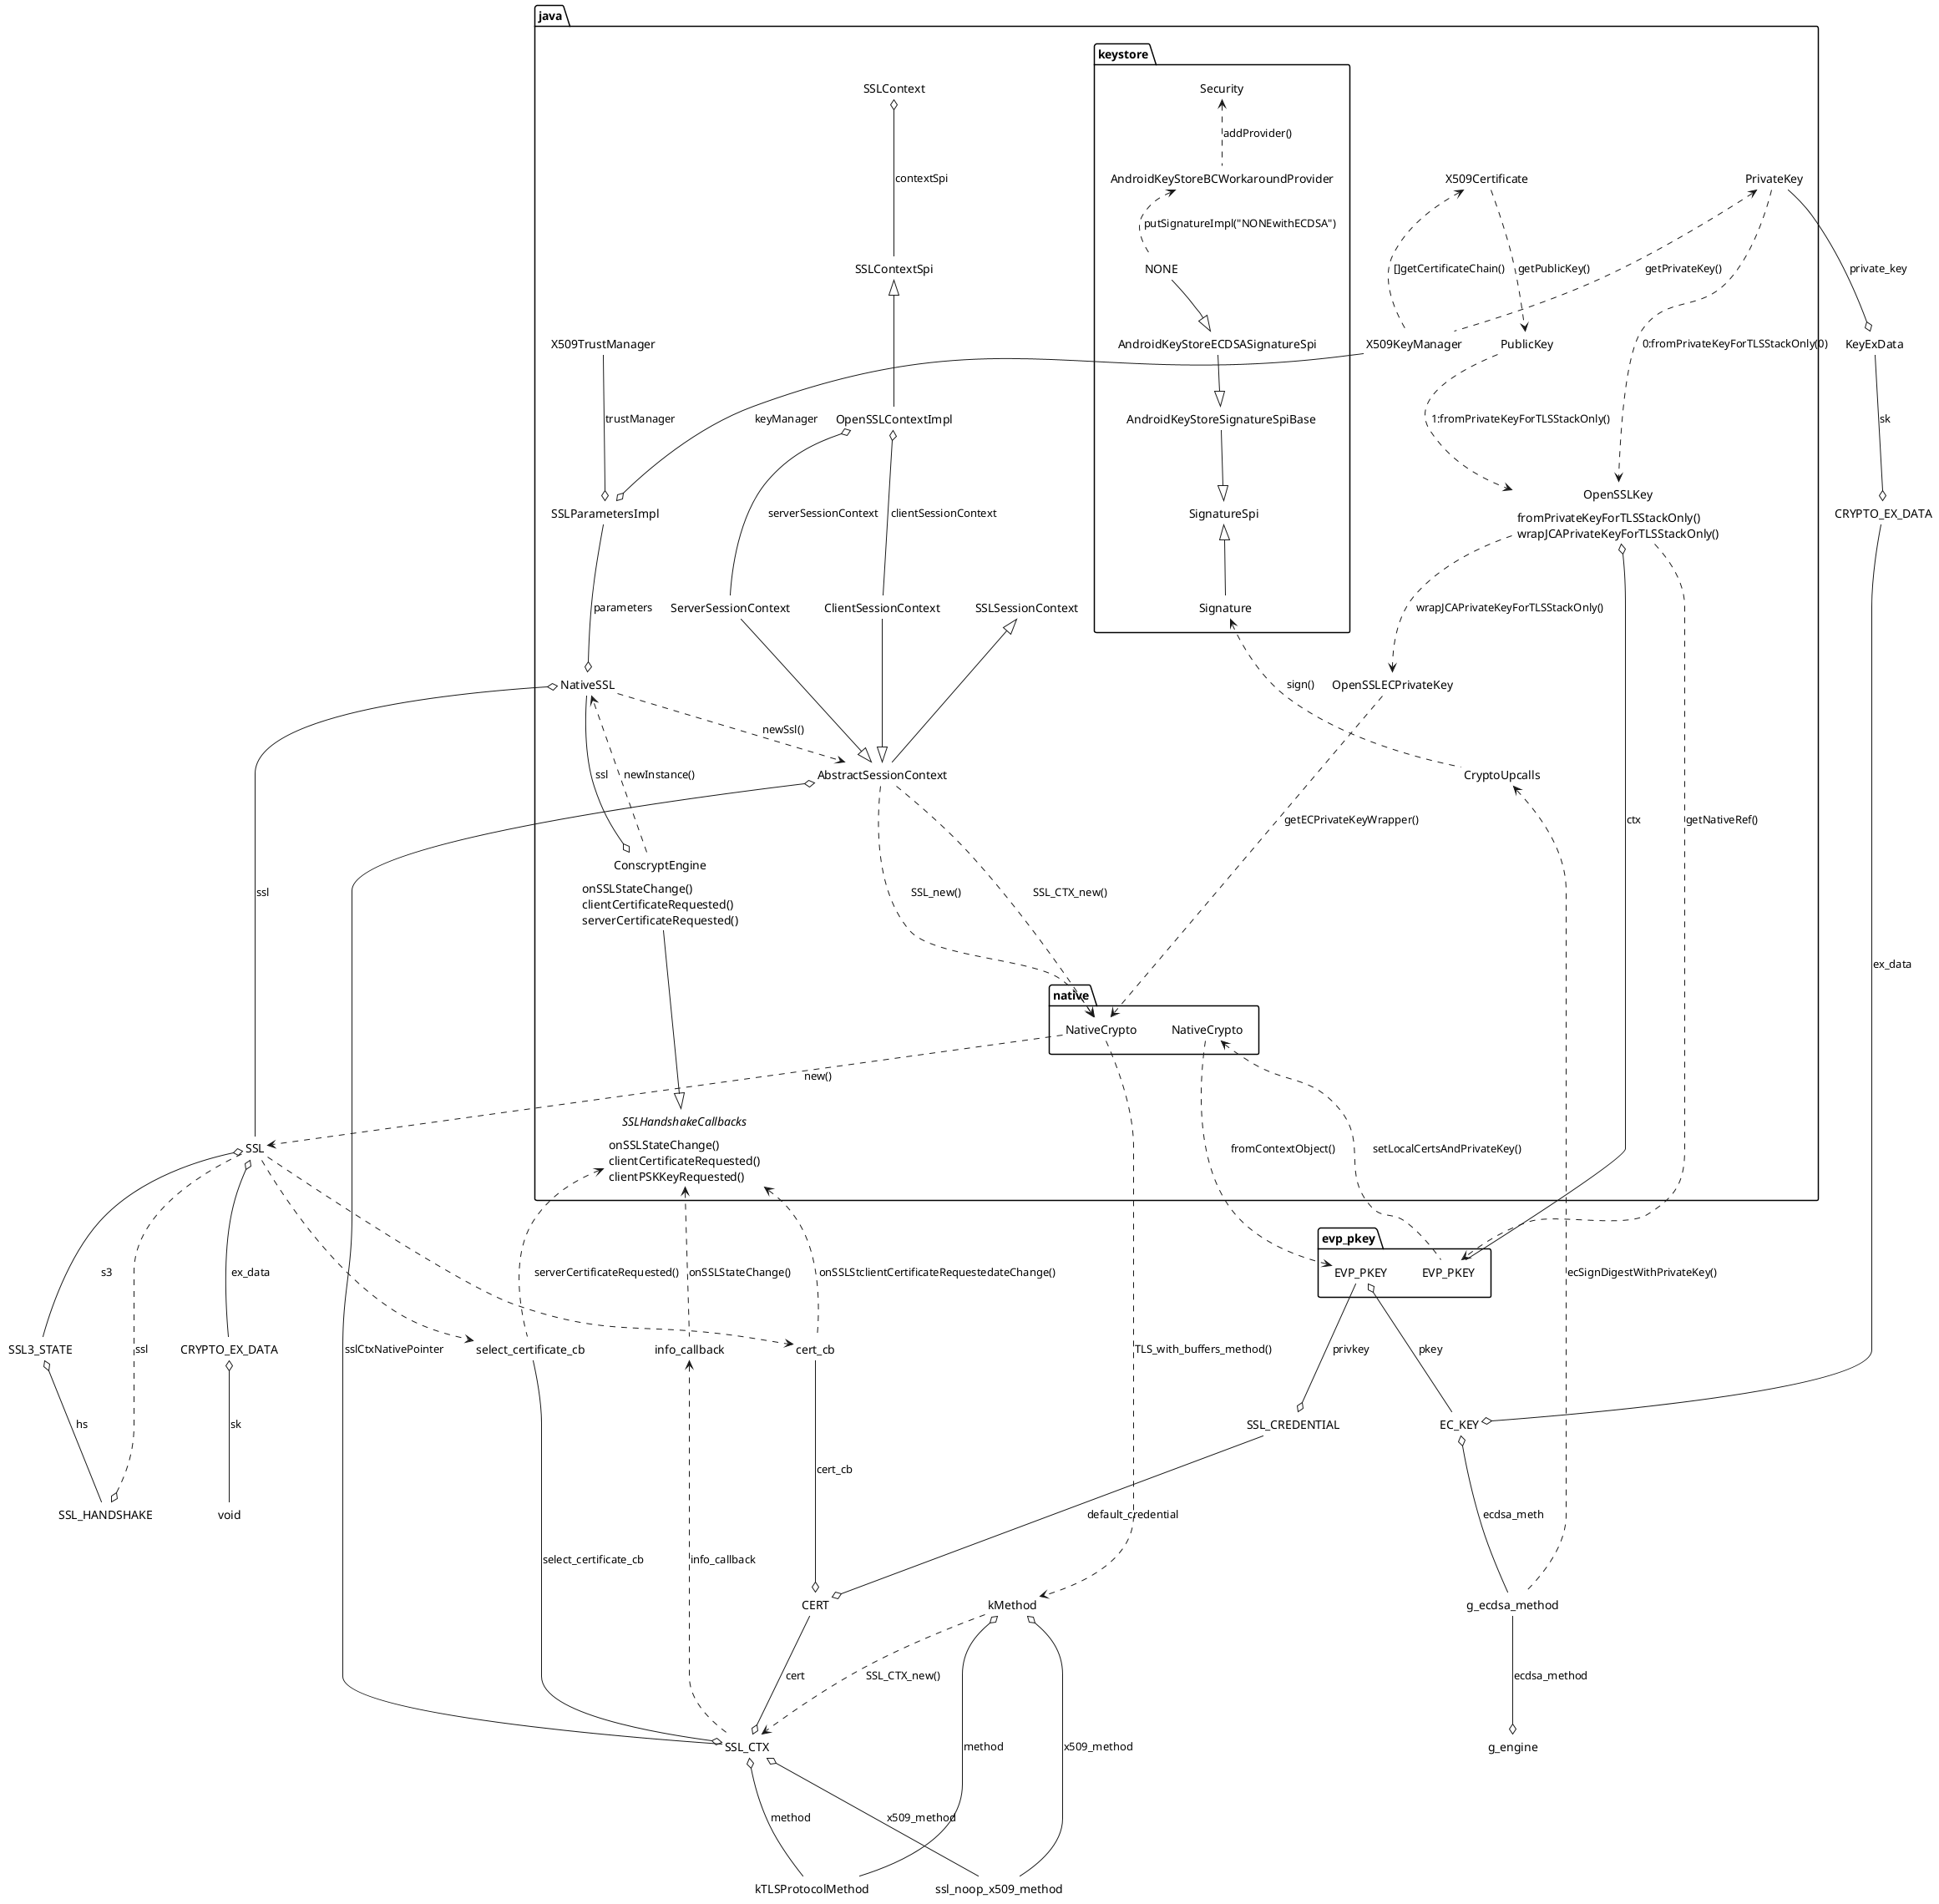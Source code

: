 @startuml Android_Security

skinparam {
    ClassBackgroundColor transparent
    ClassBorderColor transparent
    ' linetype ortho
    ' linetype polyline
}
 
hide circle
hide empty members

package java {
    class SSLContext
    class SSLContextSpi
    class SSLSessionContext
    class AbstractSessionContext
    class ClientSessionContext
    class ServerSessionContext
    class OpenSSLContextImpl
    interface SSLHandshakeCallbacks {
        onSSLStateChange()
        clientCertificateRequested()
        clientPSKKeyRequested()
    }
    class ConscryptEngine {
        onSSLStateChange()
        clientCertificateRequested()
        serverCertificateRequested()
    }
    class NativeSSL
    class SSLParametersImpl
    class X509KeyManager
    class X509TrustManager
    class PublicKey
    class PrivateKey
    class OpenSSLKey {
        fromPrivateKeyForTLSStackOnly()
        wrapJCAPrivateKeyForTLSStackOnly()
    }
    class X509Certificate
    class OpenSSLECPrivateKey
    package native {
        class NativeCrypto
        class "NativeCrypto" as NativeCrypto2
    }
    class CryptoUpcalls
    package keystore {
        class SignatureSpi
        class AndroidKeyStoreSignatureSpiBase
        class Signature
        class AndroidKeyStoreBCWorkaroundProvider
        class NONE
        class AndroidKeyStoreECDSASignatureSpi
        class Security
    }
}

Signature <... CryptoUpcalls:sign()
SignatureSpi <|-- Signature
AndroidKeyStoreSignatureSpiBase --|> SignatureSpi
AndroidKeyStoreECDSASignatureSpi --|> AndroidKeyStoreSignatureSpiBase
NONE --|> AndroidKeyStoreECDSASignatureSpi
AndroidKeyStoreBCWorkaroundProvider <.. NONE:putSignatureImpl("NONEwithECDSA")
Security <.. AndroidKeyStoreBCWorkaroundProvider:addProvider()

package evp_pkey {
    class "EVP_PKEY" as EVP_PKEY2
    class EVP_PKEY
}

class "g_engine" as ENGINE
class "g_ecdsa_method" as ECDSA_METHOD

class "kMethod" as SSL_METHOD
class "kTLSProtocolMethod" as SSL_PROTOCOL_METHOD
class "ssl_noop_x509_method" as SSL_X509_METHOD
class "CRYPTO_EX_DATA" as CRYPTO_EX_DATA2

SSL_CREDENTIAL ---o CERT:default_credential
EVP_PKEY2 ---o SSL_CREDENTIAL:privkey

SSL_METHOD o--- SSL_PROTOCOL_METHOD:method
SSL_METHOD o--- SSL_X509_METHOD:x509_method
SSL_CTX o--- SSL_PROTOCOL_METHOD:method
SSL_CTX o--- SSL_X509_METHOD:x509_method

SSLContext o--- SSLContextSpi:contextSpi
SSLContextSpi <|--- OpenSSLContextImpl

SSLSessionContext <|--- AbstractSessionContext
ClientSessionContext ---|> AbstractSessionContext
ServerSessionContext ---|> AbstractSessionContext
AbstractSessionContext o--- SSL_CTX:sslCtxNativePointer
AbstractSessionContext ...> NativeCrypto:SSL_CTX_new()
OpenSSLContextImpl o--- ClientSessionContext:clientSessionContext
OpenSSLContextImpl o--- ServerSessionContext:serverSessionContext
NativeCrypto ...> SSL_METHOD:TLS_with_buffers_method()
SSL_METHOD ...> SSL_CTX:SSL_CTX_new()
info_callback <... SSL_CTX:info_callback

ConscryptEngine ..> NativeSSL:newInstance()
NativeSSL..> AbstractSessionContext:newSsl()
AbstractSessionContext ..> NativeCrypto:SSL_new()
NativeCrypto ..> SSL:new()
NativeSSL o--- SSL:ssl

SSL ..> cert_cb
SSL ..> select_certificate_cb
' SSL ..> info_callback

SSL o--- CRYPTO_EX_DATA:ex_data
CRYPTO_EX_DATA o--- void:sk
SSLHandshakeCallbacks <... info_callback:onSSLStateChange()
ConscryptEngine ---|> SSLHandshakeCallbacks

CERT ---o SSL_CTX:cert
cert_cb ---o CERT:cert_cb
SSLHandshakeCallbacks <... cert_cb:onSSLStclientCertificateRequestedateChange()

select_certificate_cb ---o SSL_CTX:select_certificate_cb
SSLHandshakeCallbacks <... select_certificate_cb:serverCertificateRequested()
NativeSSL ---o ConscryptEngine:ssl
SSLParametersImpl ---o NativeSSL:parameters
X509KeyManager ---o SSLParametersImpl:keyManager
X509TrustManager ---o SSLParametersImpl:trustManager

X509Certificate <... X509KeyManager:[]getCertificateChain()
X509Certificate ...> PublicKey:getPublicKey()
PrivateKey <... X509KeyManager:getPrivateKey()
PublicKey ...> OpenSSLKey:1:fromPrivateKeyForTLSStackOnly()
PrivateKey ...> OpenSSLKey:0:fromPrivateKeyForTLSStackOnly(0)
OpenSSLKey ...> EVP_PKEY:getNativeRef()
NativeCrypto2 <... EVP_PKEY:setLocalCertsAndPrivateKey()
NativeCrypto2 ...> EVP_PKEY2:fromContextObject()

OpenSSLKey ...> OpenSSLECPrivateKey:wrapJCAPrivateKeyForTLSStackOnly()
OpenSSLECPrivateKey ...> NativeCrypto:getECPrivateKeyWrapper()
PrivateKey ---o KeyExData:private_key
CRYPTO_EX_DATA2 ---o EC_KEY:ex_data
EVP_PKEY2 o--- EC_KEY:pkey
KeyExData ---o CRYPTO_EX_DATA2:sk
OpenSSLKey o--- EVP_PKEY:ctx

EC_KEY o--- ECDSA_METHOD:ecdsa_meth
ECDSA_METHOD ---o ENGINE:ecdsa_method

SSL_HANDSHAKE o... SSL:ssl
SSL o--- SSL3_STATE:s3
SSL3_STATE o--- SSL_HANDSHAKE:hs

CryptoUpcalls <.. ECDSA_METHOD:ecSignDigestWithPrivateKey()

@enduml
